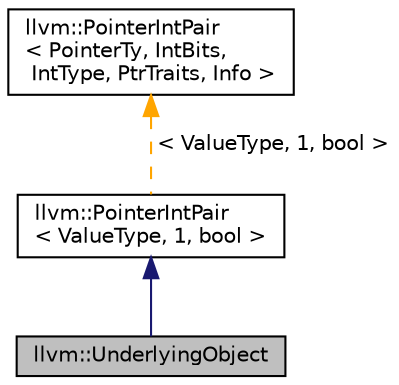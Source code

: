 digraph "llvm::UnderlyingObject"
{
 // LATEX_PDF_SIZE
  bgcolor="transparent";
  edge [fontname="Helvetica",fontsize="10",labelfontname="Helvetica",labelfontsize="10"];
  node [fontname="Helvetica",fontsize="10",shape=record];
  Node1 [label="llvm::UnderlyingObject",height=0.2,width=0.4,color="black", fillcolor="grey75", style="filled", fontcolor="black",tooltip=" "];
  Node2 -> Node1 [dir="back",color="midnightblue",fontsize="10",style="solid",fontname="Helvetica"];
  Node2 [label="llvm::PointerIntPair\l\< ValueType, 1, bool \>",height=0.2,width=0.4,color="black",URL="$classllvm_1_1PointerIntPair.html",tooltip=" "];
  Node3 -> Node2 [dir="back",color="orange",fontsize="10",style="dashed",label=" \< ValueType, 1, bool \>" ,fontname="Helvetica"];
  Node3 [label="llvm::PointerIntPair\l\< PointerTy, IntBits,\l IntType, PtrTraits, Info \>",height=0.2,width=0.4,color="black",URL="$classllvm_1_1PointerIntPair.html",tooltip="PointerIntPair - This class implements a pair of a pointer and small integer."];
}
